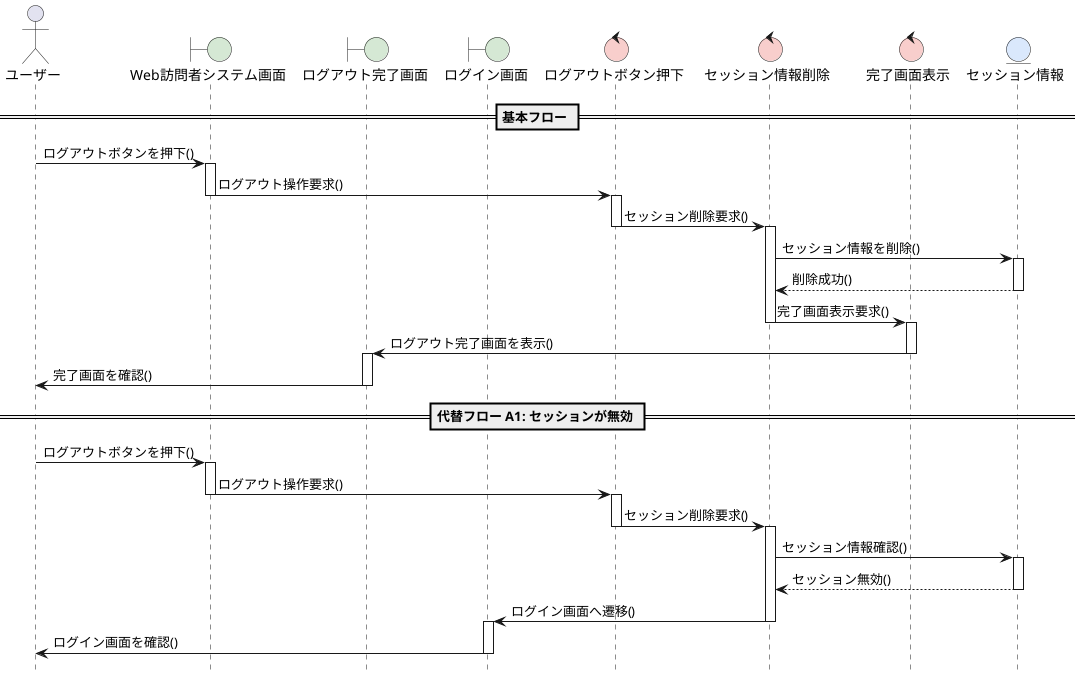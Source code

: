 @startuml Web訪問者システム-ログアウトシーケンス図
hide footbox
skinparam boundaryBackgroundColor #D5E8D4
skinparam controlBackgroundColor  #F8CECC
skinparam entityBackgroundColor   #DAE8FC

actor ユーザー as A
boundary Web訪問者システム画面 as B1
boundary ログアウト完了画面 as B2
boundary ログイン画面 as B0

control ログアウトボタン押下 as C1
control セッション情報削除 as C2
control 完了画面表示 as C3

entity セッション情報 as E

== 基本フロー ==
A -> B1: ログアウトボタンを押下()
activate B1

B1 -> C1: ログアウト操作要求()
deactivate B1
activate C1

C1 -> C2: セッション削除要求()
deactivate C1
activate C2

C2 -> E: セッション情報を削除()
activate E
E --> C2: 削除成功()
deactivate E

C2 -> C3: 完了画面表示要求()
deactivate C2
activate C3

C3 -> B2: ログアウト完了画面を表示()
deactivate C3
activate B2

A <- B2: 完了画面を確認()
deactivate B2

== 代替フロー A1: セッションが無効 ==
A -> B1: ログアウトボタンを押下()
activate B1

B1 -> C1: ログアウト操作要求()
deactivate B1
activate C1

C1 -> C2: セッション削除要求()
deactivate C1
activate C2

C2 -> E: セッション情報確認()
activate E
E --> C2: セッション無効()
deactivate E

C2 -> B0: ログイン画面へ遷移()
deactivate C2
activate B0

A <- B0: ログイン画面を確認()
deactivate B0

@enduml
